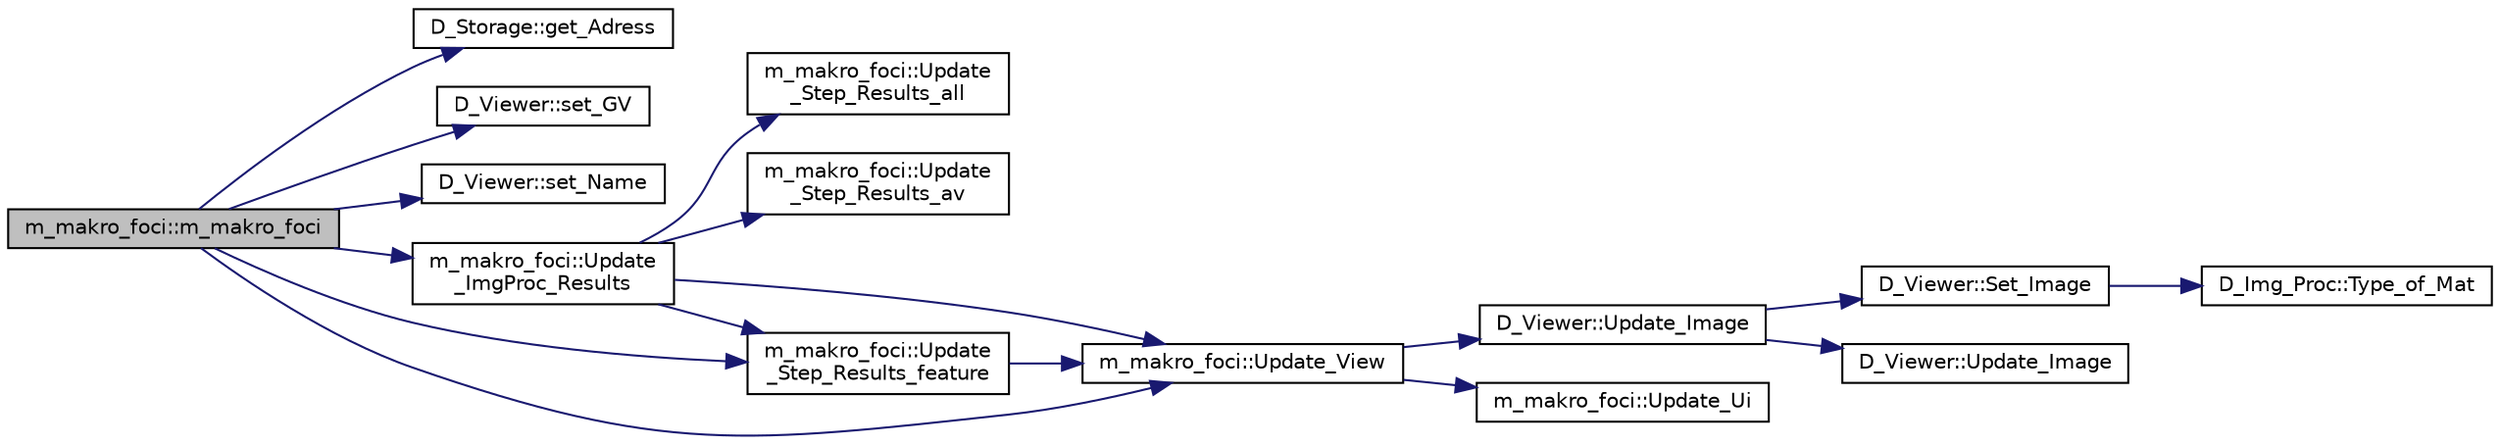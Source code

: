 digraph "m_makro_foci::m_makro_foci"
{
 // LATEX_PDF_SIZE
  edge [fontname="Helvetica",fontsize="10",labelfontname="Helvetica",labelfontsize="10"];
  node [fontname="Helvetica",fontsize="10",shape=record];
  rankdir="LR";
  Node1 [label="m_makro_foci::m_makro_foci",height=0.2,width=0.4,color="black", fillcolor="grey75", style="filled", fontcolor="black",tooltip=" "];
  Node1 -> Node2 [color="midnightblue",fontsize="10",style="solid"];
  Node2 [label="D_Storage::get_Adress",height=0.2,width=0.4,color="black", fillcolor="white", style="filled",URL="$class_d___storage.html#af94557fe05b23025465e7ec2f1116ab0",tooltip=" "];
  Node1 -> Node3 [color="midnightblue",fontsize="10",style="solid"];
  Node3 [label="D_Viewer::set_GV",height=0.2,width=0.4,color="black", fillcolor="white", style="filled",URL="$class_d___viewer.html#a0a82b73c52432db9a5bf4242ea5466fe",tooltip=" "];
  Node1 -> Node4 [color="midnightblue",fontsize="10",style="solid"];
  Node4 [label="D_Viewer::set_Name",height=0.2,width=0.4,color="black", fillcolor="white", style="filled",URL="$class_d___viewer.html#a4d58ecd31d268ded51dcfa8c53416b78",tooltip=" "];
  Node1 -> Node5 [color="midnightblue",fontsize="10",style="solid"];
  Node5 [label="m_makro_foci::Update\l_ImgProc_Results",height=0.2,width=0.4,color="black", fillcolor="white", style="filled",URL="$classm__makro__foci.html#abb0fb4f138135ae9e2ba3de9975af0b2",tooltip=" "];
  Node5 -> Node6 [color="midnightblue",fontsize="10",style="solid"];
  Node6 [label="m_makro_foci::Update\l_Step_Results_all",height=0.2,width=0.4,color="black", fillcolor="white", style="filled",URL="$classm__makro__foci.html#a7deeff9a6adc639c055e4e81ed431f94",tooltip=" "];
  Node5 -> Node7 [color="midnightblue",fontsize="10",style="solid"];
  Node7 [label="m_makro_foci::Update\l_Step_Results_av",height=0.2,width=0.4,color="black", fillcolor="white", style="filled",URL="$classm__makro__foci.html#a410705510c5b33098f8df8f1ca764c75",tooltip=" "];
  Node5 -> Node8 [color="midnightblue",fontsize="10",style="solid"];
  Node8 [label="m_makro_foci::Update\l_Step_Results_feature",height=0.2,width=0.4,color="black", fillcolor="white", style="filled",URL="$classm__makro__foci.html#a478d8c0fa7bf4d610546d695c6baf8ba",tooltip=" "];
  Node8 -> Node9 [color="midnightblue",fontsize="10",style="solid"];
  Node9 [label="m_makro_foci::Update_View",height=0.2,width=0.4,color="black", fillcolor="white", style="filled",URL="$classm__makro__foci.html#a57616b460ddefc98f32c6facdfe256bd",tooltip=" "];
  Node9 -> Node10 [color="midnightblue",fontsize="10",style="solid"];
  Node10 [label="D_Viewer::Update_Image",height=0.2,width=0.4,color="black", fillcolor="white", style="filled",URL="$class_d___viewer.html#ad930d0f9d7b3158439e86badac21cd7d",tooltip=" "];
  Node10 -> Node11 [color="midnightblue",fontsize="10",style="solid"];
  Node11 [label="D_Viewer::Set_Image",height=0.2,width=0.4,color="black", fillcolor="white", style="filled",URL="$class_d___viewer.html#afd944649f022f14ab883e45c40581618",tooltip=" "];
  Node11 -> Node12 [color="midnightblue",fontsize="10",style="solid"];
  Node12 [label="D_Img_Proc::Type_of_Mat",height=0.2,width=0.4,color="black", fillcolor="white", style="filled",URL="$class_d___img___proc.html#a7bca30c8476acd261b0f564fbefc80ea",tooltip=" "];
  Node10 -> Node13 [color="midnightblue",fontsize="10",style="solid"];
  Node13 [label="D_Viewer::Update_Image",height=0.2,width=0.4,color="black", fillcolor="white", style="filled",URL="$class_d___viewer.html#af32a5a09291e7044cd134d021b966d59",tooltip=" "];
  Node9 -> Node14 [color="midnightblue",fontsize="10",style="solid"];
  Node14 [label="m_makro_foci::Update_Ui",height=0.2,width=0.4,color="black", fillcolor="white", style="filled",URL="$classm__makro__foci.html#abf53aed689b908807a682e5799266476",tooltip=" "];
  Node5 -> Node9 [color="midnightblue",fontsize="10",style="solid"];
  Node1 -> Node8 [color="midnightblue",fontsize="10",style="solid"];
  Node1 -> Node9 [color="midnightblue",fontsize="10",style="solid"];
}
